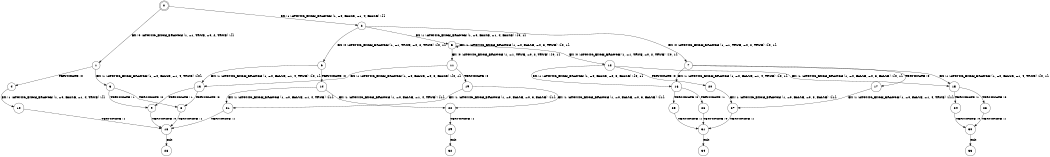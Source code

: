 digraph BCG {
size = "7, 10.5";
center = TRUE;
node [shape = circle];
0 [peripheries = 2];
0 -> 1 [label = "EX !0 !ATOMIC_EXCH_BRANCH (1, +1, TRUE, +0, 2, TRUE) !{}"];
0 -> 2 [label = "EX !1 !ATOMIC_EXCH_BRANCH (1, +0, FALSE, +1, 4, FALSE) !{}"];
1 -> 3 [label = "EX !1 !ATOMIC_EXCH_BRANCH (1, +0, FALSE, +1, 4, TRUE) !{0}"];
1 -> 4 [label = "TERMINATE !0"];
2 -> 5 [label = "EX !1 !ATOMIC_EXCH_BRANCH (1, +0, FALSE, +1, 4, FALSE) !{0, 1}"];
2 -> 6 [label = "EX !0 !ATOMIC_EXCH_BRANCH (1, +1, TRUE, +0, 2, TRUE) !{0, 1}"];
2 -> 7 [label = "EX !0 !ATOMIC_EXCH_BRANCH (1, +1, TRUE, +0, 2, TRUE) !{0, 1}"];
3 -> 8 [label = "TERMINATE !0"];
3 -> 9 [label = "TERMINATE !1"];
4 -> 10 [label = "EX !1 !ATOMIC_EXCH_BRANCH (1, +0, FALSE, +1, 4, TRUE) !{}"];
5 -> 5 [label = "EX !1 !ATOMIC_EXCH_BRANCH (1, +0, FALSE, +0, 3, TRUE) !{0, 1}"];
5 -> 11 [label = "EX !0 !ATOMIC_EXCH_BRANCH (1, +1, TRUE, +0, 2, TRUE) !{0, 1}"];
5 -> 12 [label = "EX !0 !ATOMIC_EXCH_BRANCH (1, +1, TRUE, +0, 2, TRUE) !{0, 1}"];
6 -> 13 [label = "EX !1 !ATOMIC_EXCH_BRANCH (1, +0, FALSE, +1, 4, TRUE) !{0, 1}"];
6 -> 14 [label = "TERMINATE !0"];
7 -> 15 [label = "EX !1 !ATOMIC_EXCH_BRANCH (1, +0, FALSE, +1, 4, TRUE) !{0, 1}"];
7 -> 16 [label = "EX !1 !ATOMIC_EXCH_BRANCH (1, +0, FALSE, +1, 4, TRUE) !{0, 1}"];
7 -> 17 [label = "TERMINATE !0"];
8 -> 18 [label = "TERMINATE !1"];
9 -> 18 [label = "TERMINATE !0"];
10 -> 18 [label = "TERMINATE !1"];
11 -> 13 [label = "EX !1 !ATOMIC_EXCH_BRANCH (1, +0, FALSE, +0, 3, FALSE) !{0, 1}"];
11 -> 19 [label = "TERMINATE !0"];
12 -> 15 [label = "EX !1 !ATOMIC_EXCH_BRANCH (1, +0, FALSE, +0, 3, FALSE) !{0, 1}"];
12 -> 16 [label = "EX !1 !ATOMIC_EXCH_BRANCH (1, +0, FALSE, +0, 3, FALSE) !{0, 1}"];
12 -> 20 [label = "TERMINATE !0"];
13 -> 8 [label = "TERMINATE !0"];
13 -> 9 [label = "TERMINATE !1"];
14 -> 21 [label = "EX !1 !ATOMIC_EXCH_BRANCH (1, +0, FALSE, +1, 4, TRUE) !{1}"];
14 -> 22 [label = "EX !1 !ATOMIC_EXCH_BRANCH (1, +0, FALSE, +1, 4, TRUE) !{1}"];
15 -> 23 [label = "TERMINATE !0"];
15 -> 24 [label = "TERMINATE !1"];
16 -> 25 [label = "TERMINATE !0"];
16 -> 26 [label = "TERMINATE !1"];
17 -> 27 [label = "EX !1 !ATOMIC_EXCH_BRANCH (1, +0, FALSE, +1, 4, TRUE) !{1}"];
18 -> 28 [label = "exit"];
19 -> 21 [label = "EX !1 !ATOMIC_EXCH_BRANCH (1, +0, FALSE, +0, 3, FALSE) !{1}"];
19 -> 22 [label = "EX !1 !ATOMIC_EXCH_BRANCH (1, +0, FALSE, +0, 3, FALSE) !{1}"];
20 -> 27 [label = "EX !1 !ATOMIC_EXCH_BRANCH (1, +0, FALSE, +0, 3, FALSE) !{1}"];
21 -> 18 [label = "TERMINATE !1"];
22 -> 29 [label = "TERMINATE !1"];
23 -> 30 [label = "TERMINATE !1"];
24 -> 30 [label = "TERMINATE !0"];
25 -> 31 [label = "TERMINATE !1"];
26 -> 31 [label = "TERMINATE !0"];
27 -> 31 [label = "TERMINATE !1"];
29 -> 32 [label = "exit"];
30 -> 33 [label = "exit"];
31 -> 34 [label = "exit"];
}
